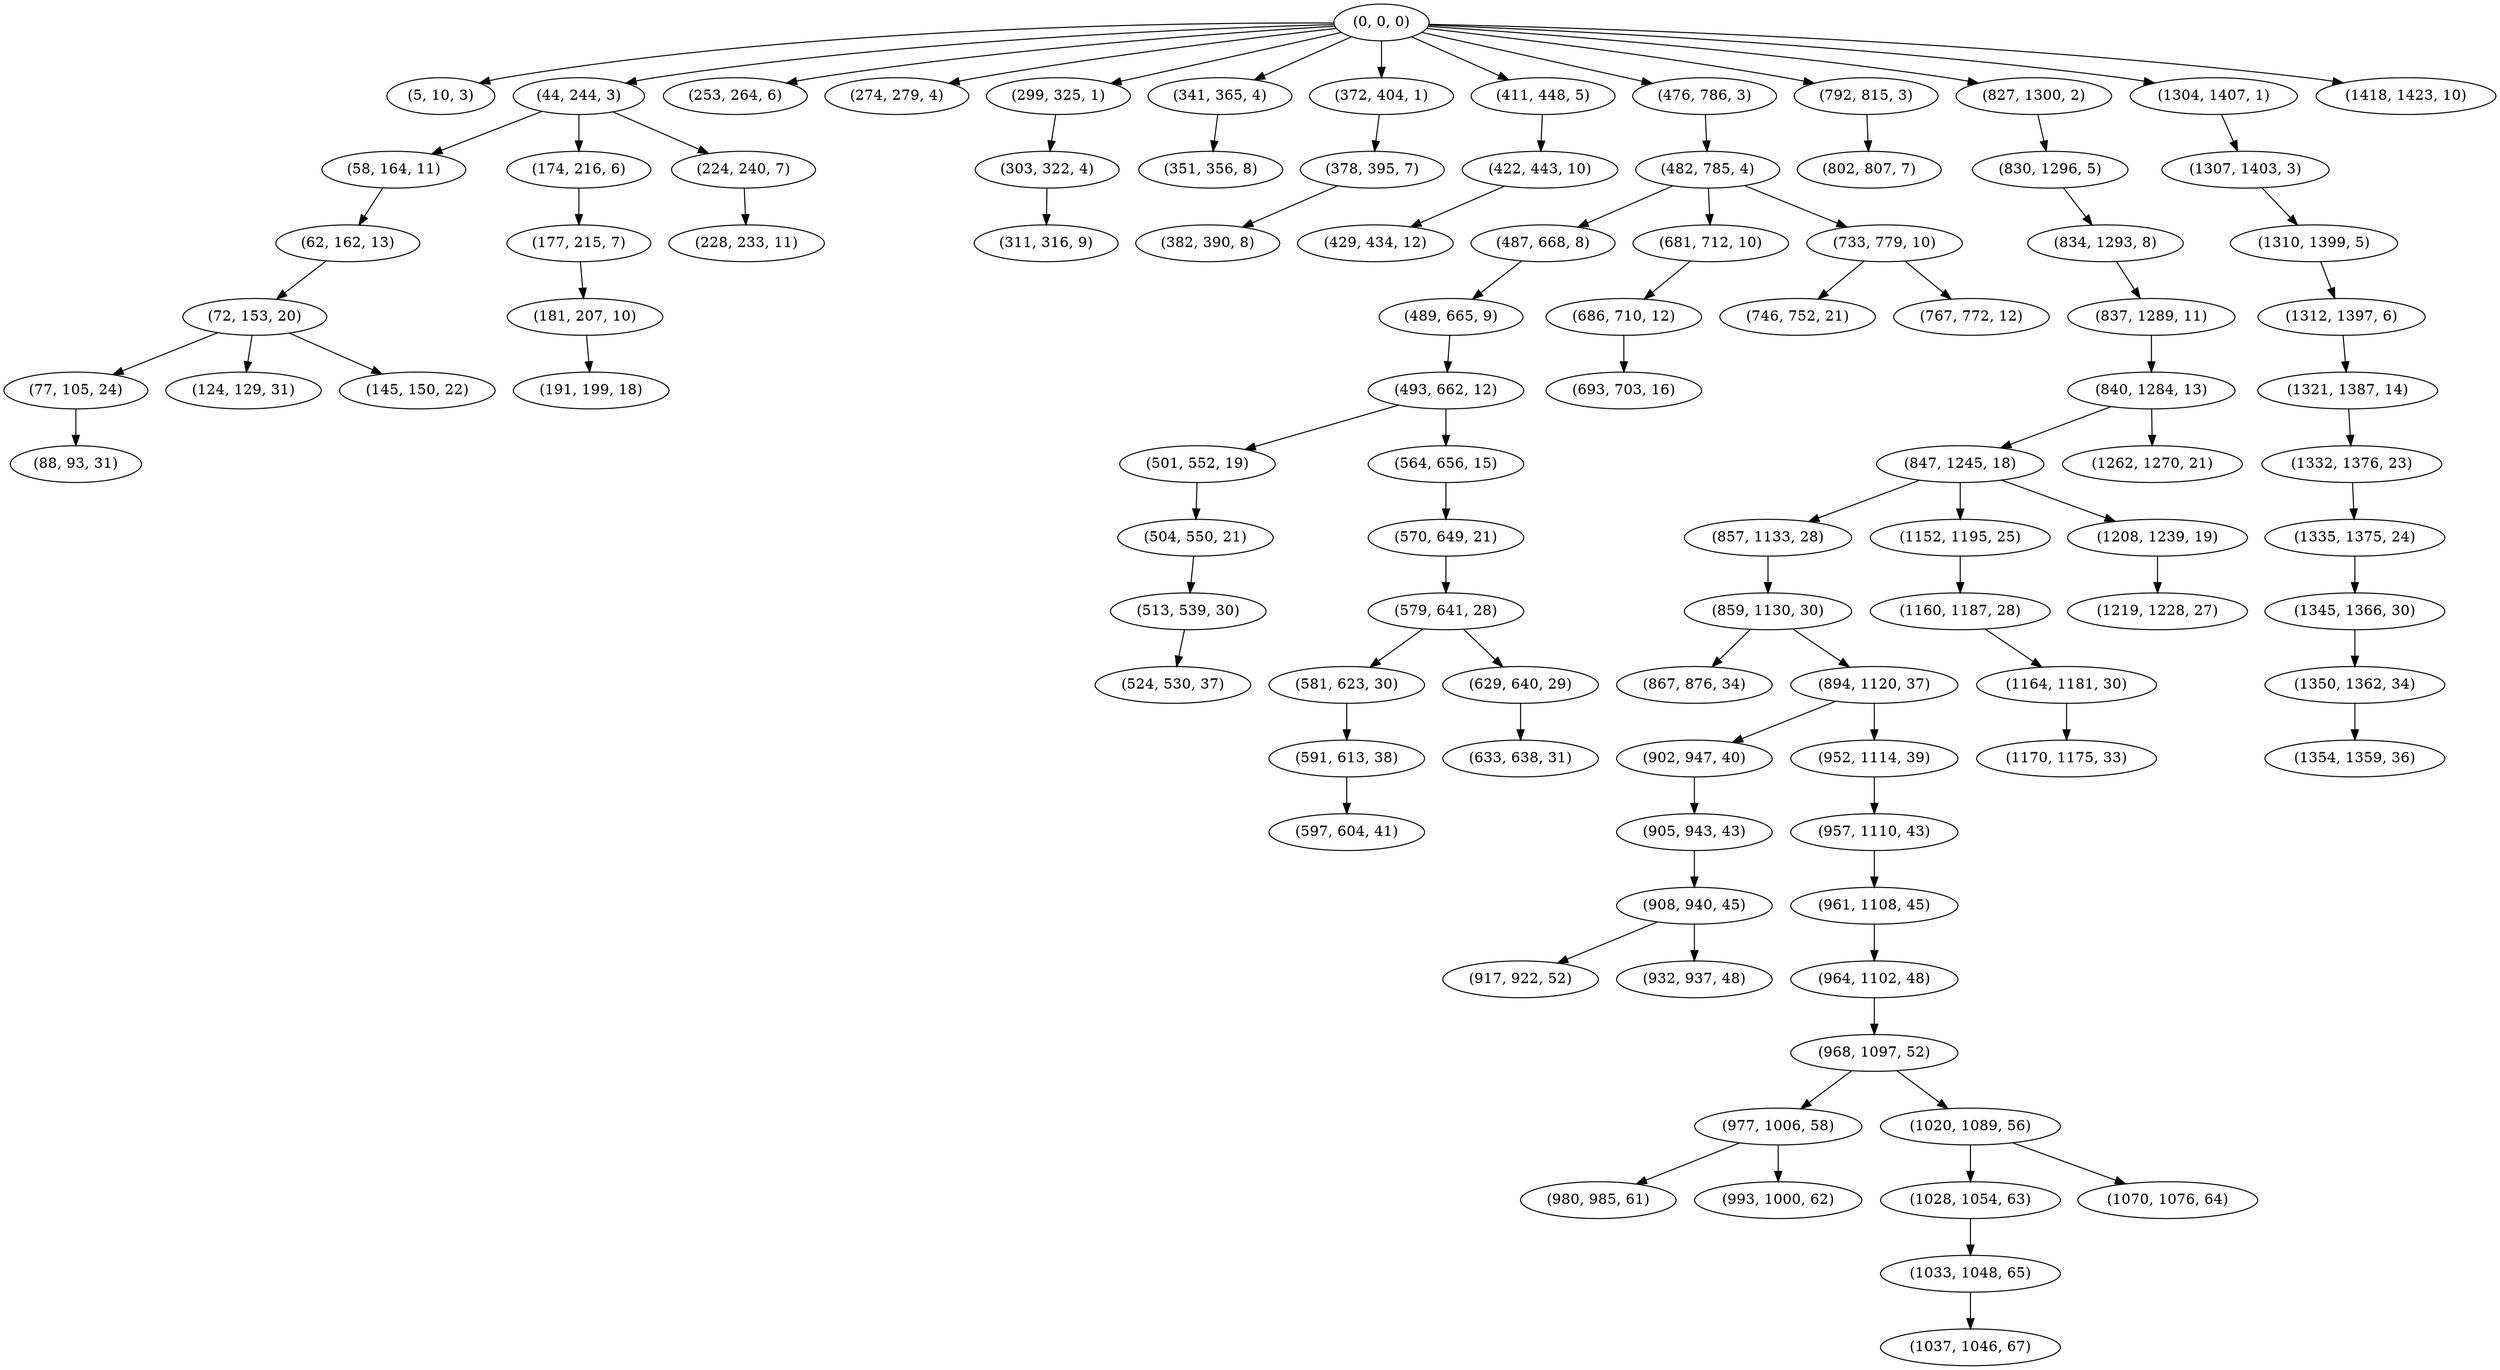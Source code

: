 digraph tree {
    "(0, 0, 0)";
    "(5, 10, 3)";
    "(44, 244, 3)";
    "(58, 164, 11)";
    "(62, 162, 13)";
    "(72, 153, 20)";
    "(77, 105, 24)";
    "(88, 93, 31)";
    "(124, 129, 31)";
    "(145, 150, 22)";
    "(174, 216, 6)";
    "(177, 215, 7)";
    "(181, 207, 10)";
    "(191, 199, 18)";
    "(224, 240, 7)";
    "(228, 233, 11)";
    "(253, 264, 6)";
    "(274, 279, 4)";
    "(299, 325, 1)";
    "(303, 322, 4)";
    "(311, 316, 9)";
    "(341, 365, 4)";
    "(351, 356, 8)";
    "(372, 404, 1)";
    "(378, 395, 7)";
    "(382, 390, 8)";
    "(411, 448, 5)";
    "(422, 443, 10)";
    "(429, 434, 12)";
    "(476, 786, 3)";
    "(482, 785, 4)";
    "(487, 668, 8)";
    "(489, 665, 9)";
    "(493, 662, 12)";
    "(501, 552, 19)";
    "(504, 550, 21)";
    "(513, 539, 30)";
    "(524, 530, 37)";
    "(564, 656, 15)";
    "(570, 649, 21)";
    "(579, 641, 28)";
    "(581, 623, 30)";
    "(591, 613, 38)";
    "(597, 604, 41)";
    "(629, 640, 29)";
    "(633, 638, 31)";
    "(681, 712, 10)";
    "(686, 710, 12)";
    "(693, 703, 16)";
    "(733, 779, 10)";
    "(746, 752, 21)";
    "(767, 772, 12)";
    "(792, 815, 3)";
    "(802, 807, 7)";
    "(827, 1300, 2)";
    "(830, 1296, 5)";
    "(834, 1293, 8)";
    "(837, 1289, 11)";
    "(840, 1284, 13)";
    "(847, 1245, 18)";
    "(857, 1133, 28)";
    "(859, 1130, 30)";
    "(867, 876, 34)";
    "(894, 1120, 37)";
    "(902, 947, 40)";
    "(905, 943, 43)";
    "(908, 940, 45)";
    "(917, 922, 52)";
    "(932, 937, 48)";
    "(952, 1114, 39)";
    "(957, 1110, 43)";
    "(961, 1108, 45)";
    "(964, 1102, 48)";
    "(968, 1097, 52)";
    "(977, 1006, 58)";
    "(980, 985, 61)";
    "(993, 1000, 62)";
    "(1020, 1089, 56)";
    "(1028, 1054, 63)";
    "(1033, 1048, 65)";
    "(1037, 1046, 67)";
    "(1070, 1076, 64)";
    "(1152, 1195, 25)";
    "(1160, 1187, 28)";
    "(1164, 1181, 30)";
    "(1170, 1175, 33)";
    "(1208, 1239, 19)";
    "(1219, 1228, 27)";
    "(1262, 1270, 21)";
    "(1304, 1407, 1)";
    "(1307, 1403, 3)";
    "(1310, 1399, 5)";
    "(1312, 1397, 6)";
    "(1321, 1387, 14)";
    "(1332, 1376, 23)";
    "(1335, 1375, 24)";
    "(1345, 1366, 30)";
    "(1350, 1362, 34)";
    "(1354, 1359, 36)";
    "(1418, 1423, 10)";
    "(0, 0, 0)" -> "(5, 10, 3)";
    "(0, 0, 0)" -> "(44, 244, 3)";
    "(0, 0, 0)" -> "(253, 264, 6)";
    "(0, 0, 0)" -> "(274, 279, 4)";
    "(0, 0, 0)" -> "(299, 325, 1)";
    "(0, 0, 0)" -> "(341, 365, 4)";
    "(0, 0, 0)" -> "(372, 404, 1)";
    "(0, 0, 0)" -> "(411, 448, 5)";
    "(0, 0, 0)" -> "(476, 786, 3)";
    "(0, 0, 0)" -> "(792, 815, 3)";
    "(0, 0, 0)" -> "(827, 1300, 2)";
    "(0, 0, 0)" -> "(1304, 1407, 1)";
    "(0, 0, 0)" -> "(1418, 1423, 10)";
    "(44, 244, 3)" -> "(58, 164, 11)";
    "(44, 244, 3)" -> "(174, 216, 6)";
    "(44, 244, 3)" -> "(224, 240, 7)";
    "(58, 164, 11)" -> "(62, 162, 13)";
    "(62, 162, 13)" -> "(72, 153, 20)";
    "(72, 153, 20)" -> "(77, 105, 24)";
    "(72, 153, 20)" -> "(124, 129, 31)";
    "(72, 153, 20)" -> "(145, 150, 22)";
    "(77, 105, 24)" -> "(88, 93, 31)";
    "(174, 216, 6)" -> "(177, 215, 7)";
    "(177, 215, 7)" -> "(181, 207, 10)";
    "(181, 207, 10)" -> "(191, 199, 18)";
    "(224, 240, 7)" -> "(228, 233, 11)";
    "(299, 325, 1)" -> "(303, 322, 4)";
    "(303, 322, 4)" -> "(311, 316, 9)";
    "(341, 365, 4)" -> "(351, 356, 8)";
    "(372, 404, 1)" -> "(378, 395, 7)";
    "(378, 395, 7)" -> "(382, 390, 8)";
    "(411, 448, 5)" -> "(422, 443, 10)";
    "(422, 443, 10)" -> "(429, 434, 12)";
    "(476, 786, 3)" -> "(482, 785, 4)";
    "(482, 785, 4)" -> "(487, 668, 8)";
    "(482, 785, 4)" -> "(681, 712, 10)";
    "(482, 785, 4)" -> "(733, 779, 10)";
    "(487, 668, 8)" -> "(489, 665, 9)";
    "(489, 665, 9)" -> "(493, 662, 12)";
    "(493, 662, 12)" -> "(501, 552, 19)";
    "(493, 662, 12)" -> "(564, 656, 15)";
    "(501, 552, 19)" -> "(504, 550, 21)";
    "(504, 550, 21)" -> "(513, 539, 30)";
    "(513, 539, 30)" -> "(524, 530, 37)";
    "(564, 656, 15)" -> "(570, 649, 21)";
    "(570, 649, 21)" -> "(579, 641, 28)";
    "(579, 641, 28)" -> "(581, 623, 30)";
    "(579, 641, 28)" -> "(629, 640, 29)";
    "(581, 623, 30)" -> "(591, 613, 38)";
    "(591, 613, 38)" -> "(597, 604, 41)";
    "(629, 640, 29)" -> "(633, 638, 31)";
    "(681, 712, 10)" -> "(686, 710, 12)";
    "(686, 710, 12)" -> "(693, 703, 16)";
    "(733, 779, 10)" -> "(746, 752, 21)";
    "(733, 779, 10)" -> "(767, 772, 12)";
    "(792, 815, 3)" -> "(802, 807, 7)";
    "(827, 1300, 2)" -> "(830, 1296, 5)";
    "(830, 1296, 5)" -> "(834, 1293, 8)";
    "(834, 1293, 8)" -> "(837, 1289, 11)";
    "(837, 1289, 11)" -> "(840, 1284, 13)";
    "(840, 1284, 13)" -> "(847, 1245, 18)";
    "(840, 1284, 13)" -> "(1262, 1270, 21)";
    "(847, 1245, 18)" -> "(857, 1133, 28)";
    "(847, 1245, 18)" -> "(1152, 1195, 25)";
    "(847, 1245, 18)" -> "(1208, 1239, 19)";
    "(857, 1133, 28)" -> "(859, 1130, 30)";
    "(859, 1130, 30)" -> "(867, 876, 34)";
    "(859, 1130, 30)" -> "(894, 1120, 37)";
    "(894, 1120, 37)" -> "(902, 947, 40)";
    "(894, 1120, 37)" -> "(952, 1114, 39)";
    "(902, 947, 40)" -> "(905, 943, 43)";
    "(905, 943, 43)" -> "(908, 940, 45)";
    "(908, 940, 45)" -> "(917, 922, 52)";
    "(908, 940, 45)" -> "(932, 937, 48)";
    "(952, 1114, 39)" -> "(957, 1110, 43)";
    "(957, 1110, 43)" -> "(961, 1108, 45)";
    "(961, 1108, 45)" -> "(964, 1102, 48)";
    "(964, 1102, 48)" -> "(968, 1097, 52)";
    "(968, 1097, 52)" -> "(977, 1006, 58)";
    "(968, 1097, 52)" -> "(1020, 1089, 56)";
    "(977, 1006, 58)" -> "(980, 985, 61)";
    "(977, 1006, 58)" -> "(993, 1000, 62)";
    "(1020, 1089, 56)" -> "(1028, 1054, 63)";
    "(1020, 1089, 56)" -> "(1070, 1076, 64)";
    "(1028, 1054, 63)" -> "(1033, 1048, 65)";
    "(1033, 1048, 65)" -> "(1037, 1046, 67)";
    "(1152, 1195, 25)" -> "(1160, 1187, 28)";
    "(1160, 1187, 28)" -> "(1164, 1181, 30)";
    "(1164, 1181, 30)" -> "(1170, 1175, 33)";
    "(1208, 1239, 19)" -> "(1219, 1228, 27)";
    "(1304, 1407, 1)" -> "(1307, 1403, 3)";
    "(1307, 1403, 3)" -> "(1310, 1399, 5)";
    "(1310, 1399, 5)" -> "(1312, 1397, 6)";
    "(1312, 1397, 6)" -> "(1321, 1387, 14)";
    "(1321, 1387, 14)" -> "(1332, 1376, 23)";
    "(1332, 1376, 23)" -> "(1335, 1375, 24)";
    "(1335, 1375, 24)" -> "(1345, 1366, 30)";
    "(1345, 1366, 30)" -> "(1350, 1362, 34)";
    "(1350, 1362, 34)" -> "(1354, 1359, 36)";
}

